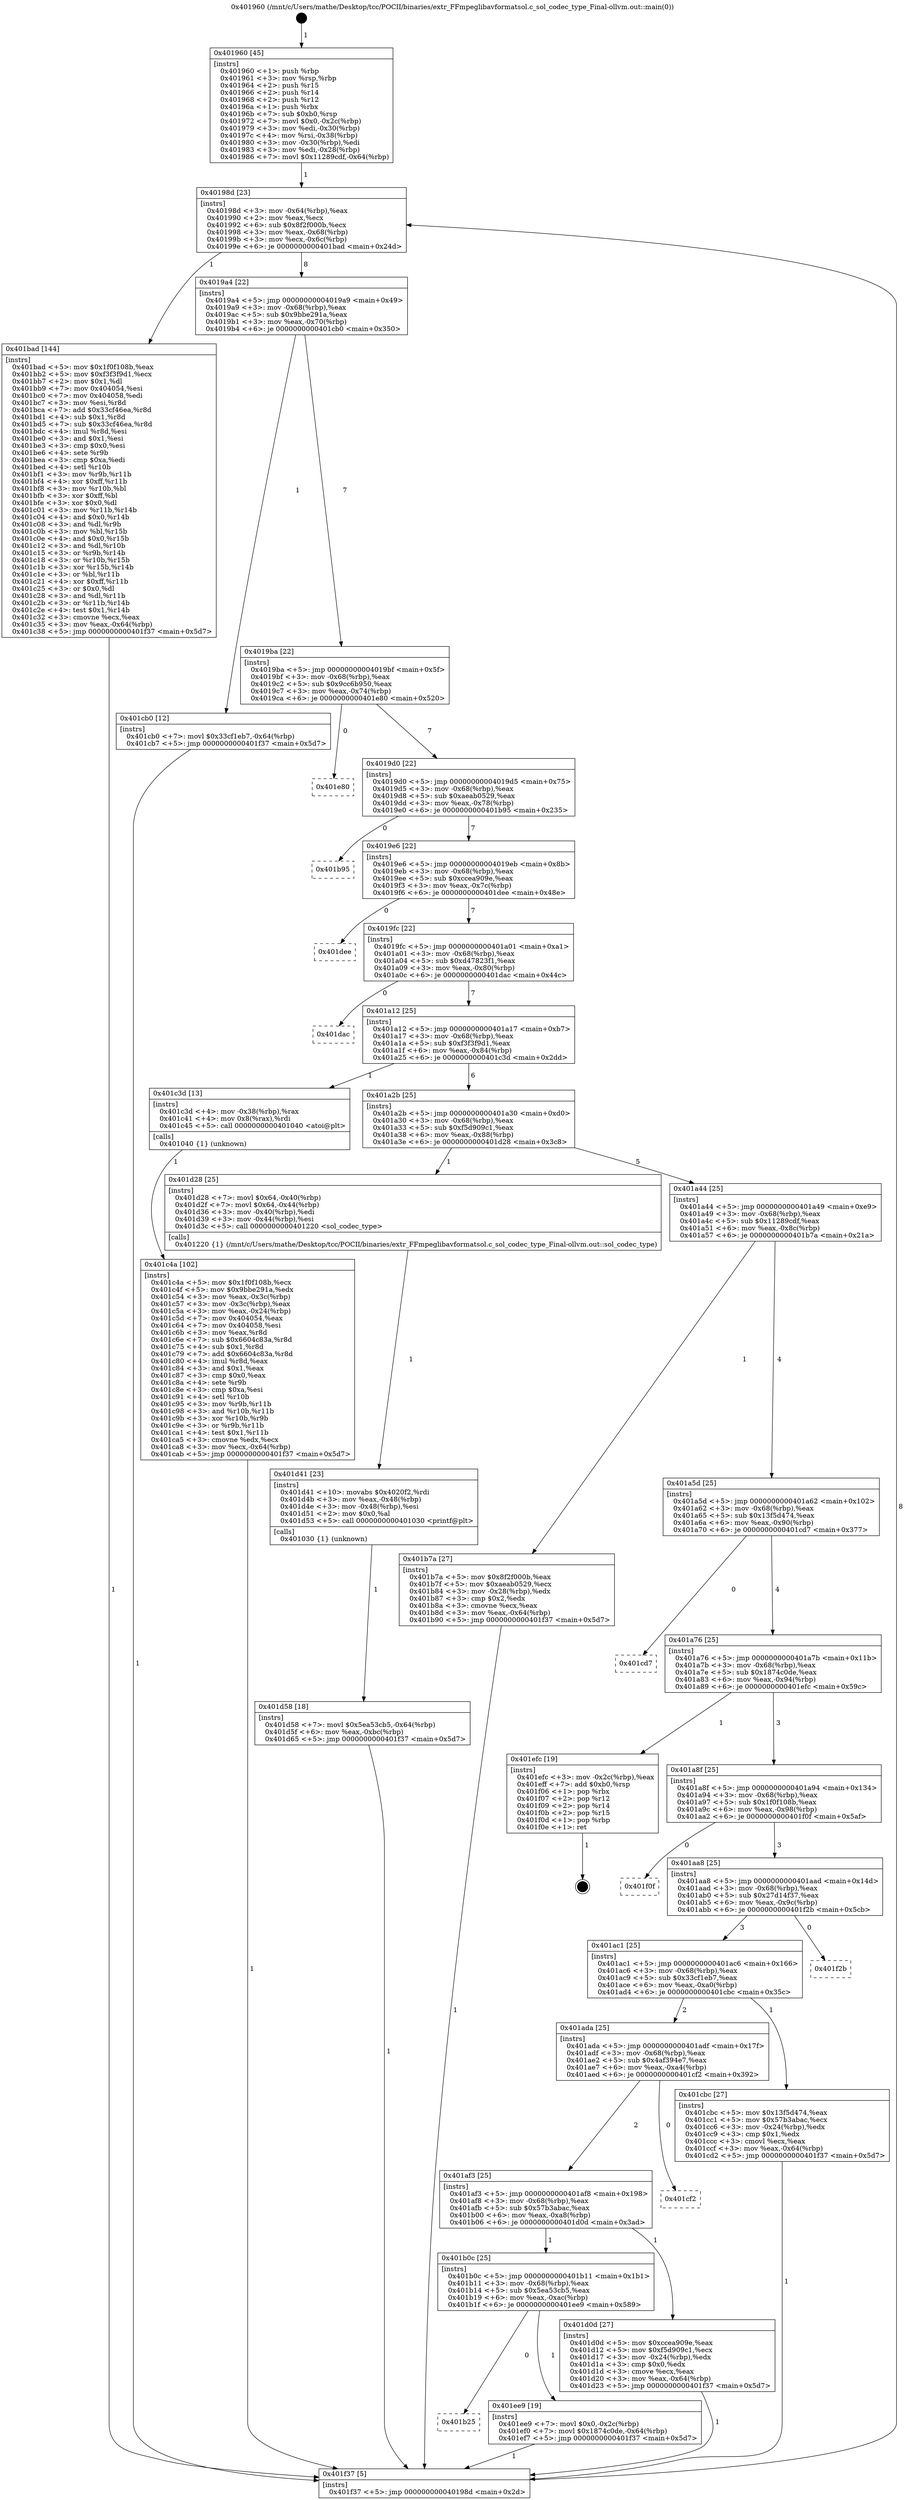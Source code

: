 digraph "0x401960" {
  label = "0x401960 (/mnt/c/Users/mathe/Desktop/tcc/POCII/binaries/extr_FFmpeglibavformatsol.c_sol_codec_type_Final-ollvm.out::main(0))"
  labelloc = "t"
  node[shape=record]

  Entry [label="",width=0.3,height=0.3,shape=circle,fillcolor=black,style=filled]
  "0x40198d" [label="{
     0x40198d [23]\l
     | [instrs]\l
     &nbsp;&nbsp;0x40198d \<+3\>: mov -0x64(%rbp),%eax\l
     &nbsp;&nbsp;0x401990 \<+2\>: mov %eax,%ecx\l
     &nbsp;&nbsp;0x401992 \<+6\>: sub $0x8f2f000b,%ecx\l
     &nbsp;&nbsp;0x401998 \<+3\>: mov %eax,-0x68(%rbp)\l
     &nbsp;&nbsp;0x40199b \<+3\>: mov %ecx,-0x6c(%rbp)\l
     &nbsp;&nbsp;0x40199e \<+6\>: je 0000000000401bad \<main+0x24d\>\l
  }"]
  "0x401bad" [label="{
     0x401bad [144]\l
     | [instrs]\l
     &nbsp;&nbsp;0x401bad \<+5\>: mov $0x1f0f108b,%eax\l
     &nbsp;&nbsp;0x401bb2 \<+5\>: mov $0xf3f3f9d1,%ecx\l
     &nbsp;&nbsp;0x401bb7 \<+2\>: mov $0x1,%dl\l
     &nbsp;&nbsp;0x401bb9 \<+7\>: mov 0x404054,%esi\l
     &nbsp;&nbsp;0x401bc0 \<+7\>: mov 0x404058,%edi\l
     &nbsp;&nbsp;0x401bc7 \<+3\>: mov %esi,%r8d\l
     &nbsp;&nbsp;0x401bca \<+7\>: add $0x33cf46ea,%r8d\l
     &nbsp;&nbsp;0x401bd1 \<+4\>: sub $0x1,%r8d\l
     &nbsp;&nbsp;0x401bd5 \<+7\>: sub $0x33cf46ea,%r8d\l
     &nbsp;&nbsp;0x401bdc \<+4\>: imul %r8d,%esi\l
     &nbsp;&nbsp;0x401be0 \<+3\>: and $0x1,%esi\l
     &nbsp;&nbsp;0x401be3 \<+3\>: cmp $0x0,%esi\l
     &nbsp;&nbsp;0x401be6 \<+4\>: sete %r9b\l
     &nbsp;&nbsp;0x401bea \<+3\>: cmp $0xa,%edi\l
     &nbsp;&nbsp;0x401bed \<+4\>: setl %r10b\l
     &nbsp;&nbsp;0x401bf1 \<+3\>: mov %r9b,%r11b\l
     &nbsp;&nbsp;0x401bf4 \<+4\>: xor $0xff,%r11b\l
     &nbsp;&nbsp;0x401bf8 \<+3\>: mov %r10b,%bl\l
     &nbsp;&nbsp;0x401bfb \<+3\>: xor $0xff,%bl\l
     &nbsp;&nbsp;0x401bfe \<+3\>: xor $0x0,%dl\l
     &nbsp;&nbsp;0x401c01 \<+3\>: mov %r11b,%r14b\l
     &nbsp;&nbsp;0x401c04 \<+4\>: and $0x0,%r14b\l
     &nbsp;&nbsp;0x401c08 \<+3\>: and %dl,%r9b\l
     &nbsp;&nbsp;0x401c0b \<+3\>: mov %bl,%r15b\l
     &nbsp;&nbsp;0x401c0e \<+4\>: and $0x0,%r15b\l
     &nbsp;&nbsp;0x401c12 \<+3\>: and %dl,%r10b\l
     &nbsp;&nbsp;0x401c15 \<+3\>: or %r9b,%r14b\l
     &nbsp;&nbsp;0x401c18 \<+3\>: or %r10b,%r15b\l
     &nbsp;&nbsp;0x401c1b \<+3\>: xor %r15b,%r14b\l
     &nbsp;&nbsp;0x401c1e \<+3\>: or %bl,%r11b\l
     &nbsp;&nbsp;0x401c21 \<+4\>: xor $0xff,%r11b\l
     &nbsp;&nbsp;0x401c25 \<+3\>: or $0x0,%dl\l
     &nbsp;&nbsp;0x401c28 \<+3\>: and %dl,%r11b\l
     &nbsp;&nbsp;0x401c2b \<+3\>: or %r11b,%r14b\l
     &nbsp;&nbsp;0x401c2e \<+4\>: test $0x1,%r14b\l
     &nbsp;&nbsp;0x401c32 \<+3\>: cmovne %ecx,%eax\l
     &nbsp;&nbsp;0x401c35 \<+3\>: mov %eax,-0x64(%rbp)\l
     &nbsp;&nbsp;0x401c38 \<+5\>: jmp 0000000000401f37 \<main+0x5d7\>\l
  }"]
  "0x4019a4" [label="{
     0x4019a4 [22]\l
     | [instrs]\l
     &nbsp;&nbsp;0x4019a4 \<+5\>: jmp 00000000004019a9 \<main+0x49\>\l
     &nbsp;&nbsp;0x4019a9 \<+3\>: mov -0x68(%rbp),%eax\l
     &nbsp;&nbsp;0x4019ac \<+5\>: sub $0x9bbe291a,%eax\l
     &nbsp;&nbsp;0x4019b1 \<+3\>: mov %eax,-0x70(%rbp)\l
     &nbsp;&nbsp;0x4019b4 \<+6\>: je 0000000000401cb0 \<main+0x350\>\l
  }"]
  Exit [label="",width=0.3,height=0.3,shape=circle,fillcolor=black,style=filled,peripheries=2]
  "0x401cb0" [label="{
     0x401cb0 [12]\l
     | [instrs]\l
     &nbsp;&nbsp;0x401cb0 \<+7\>: movl $0x33cf1eb7,-0x64(%rbp)\l
     &nbsp;&nbsp;0x401cb7 \<+5\>: jmp 0000000000401f37 \<main+0x5d7\>\l
  }"]
  "0x4019ba" [label="{
     0x4019ba [22]\l
     | [instrs]\l
     &nbsp;&nbsp;0x4019ba \<+5\>: jmp 00000000004019bf \<main+0x5f\>\l
     &nbsp;&nbsp;0x4019bf \<+3\>: mov -0x68(%rbp),%eax\l
     &nbsp;&nbsp;0x4019c2 \<+5\>: sub $0x9cc6b950,%eax\l
     &nbsp;&nbsp;0x4019c7 \<+3\>: mov %eax,-0x74(%rbp)\l
     &nbsp;&nbsp;0x4019ca \<+6\>: je 0000000000401e80 \<main+0x520\>\l
  }"]
  "0x401b25" [label="{
     0x401b25\l
  }", style=dashed]
  "0x401e80" [label="{
     0x401e80\l
  }", style=dashed]
  "0x4019d0" [label="{
     0x4019d0 [22]\l
     | [instrs]\l
     &nbsp;&nbsp;0x4019d0 \<+5\>: jmp 00000000004019d5 \<main+0x75\>\l
     &nbsp;&nbsp;0x4019d5 \<+3\>: mov -0x68(%rbp),%eax\l
     &nbsp;&nbsp;0x4019d8 \<+5\>: sub $0xaeab0529,%eax\l
     &nbsp;&nbsp;0x4019dd \<+3\>: mov %eax,-0x78(%rbp)\l
     &nbsp;&nbsp;0x4019e0 \<+6\>: je 0000000000401b95 \<main+0x235\>\l
  }"]
  "0x401ee9" [label="{
     0x401ee9 [19]\l
     | [instrs]\l
     &nbsp;&nbsp;0x401ee9 \<+7\>: movl $0x0,-0x2c(%rbp)\l
     &nbsp;&nbsp;0x401ef0 \<+7\>: movl $0x1874c0de,-0x64(%rbp)\l
     &nbsp;&nbsp;0x401ef7 \<+5\>: jmp 0000000000401f37 \<main+0x5d7\>\l
  }"]
  "0x401b95" [label="{
     0x401b95\l
  }", style=dashed]
  "0x4019e6" [label="{
     0x4019e6 [22]\l
     | [instrs]\l
     &nbsp;&nbsp;0x4019e6 \<+5\>: jmp 00000000004019eb \<main+0x8b\>\l
     &nbsp;&nbsp;0x4019eb \<+3\>: mov -0x68(%rbp),%eax\l
     &nbsp;&nbsp;0x4019ee \<+5\>: sub $0xccea909e,%eax\l
     &nbsp;&nbsp;0x4019f3 \<+3\>: mov %eax,-0x7c(%rbp)\l
     &nbsp;&nbsp;0x4019f6 \<+6\>: je 0000000000401dee \<main+0x48e\>\l
  }"]
  "0x401d58" [label="{
     0x401d58 [18]\l
     | [instrs]\l
     &nbsp;&nbsp;0x401d58 \<+7\>: movl $0x5ea53cb5,-0x64(%rbp)\l
     &nbsp;&nbsp;0x401d5f \<+6\>: mov %eax,-0xbc(%rbp)\l
     &nbsp;&nbsp;0x401d65 \<+5\>: jmp 0000000000401f37 \<main+0x5d7\>\l
  }"]
  "0x401dee" [label="{
     0x401dee\l
  }", style=dashed]
  "0x4019fc" [label="{
     0x4019fc [22]\l
     | [instrs]\l
     &nbsp;&nbsp;0x4019fc \<+5\>: jmp 0000000000401a01 \<main+0xa1\>\l
     &nbsp;&nbsp;0x401a01 \<+3\>: mov -0x68(%rbp),%eax\l
     &nbsp;&nbsp;0x401a04 \<+5\>: sub $0xd47823f1,%eax\l
     &nbsp;&nbsp;0x401a09 \<+3\>: mov %eax,-0x80(%rbp)\l
     &nbsp;&nbsp;0x401a0c \<+6\>: je 0000000000401dac \<main+0x44c\>\l
  }"]
  "0x401d41" [label="{
     0x401d41 [23]\l
     | [instrs]\l
     &nbsp;&nbsp;0x401d41 \<+10\>: movabs $0x4020f2,%rdi\l
     &nbsp;&nbsp;0x401d4b \<+3\>: mov %eax,-0x48(%rbp)\l
     &nbsp;&nbsp;0x401d4e \<+3\>: mov -0x48(%rbp),%esi\l
     &nbsp;&nbsp;0x401d51 \<+2\>: mov $0x0,%al\l
     &nbsp;&nbsp;0x401d53 \<+5\>: call 0000000000401030 \<printf@plt\>\l
     | [calls]\l
     &nbsp;&nbsp;0x401030 \{1\} (unknown)\l
  }"]
  "0x401dac" [label="{
     0x401dac\l
  }", style=dashed]
  "0x401a12" [label="{
     0x401a12 [25]\l
     | [instrs]\l
     &nbsp;&nbsp;0x401a12 \<+5\>: jmp 0000000000401a17 \<main+0xb7\>\l
     &nbsp;&nbsp;0x401a17 \<+3\>: mov -0x68(%rbp),%eax\l
     &nbsp;&nbsp;0x401a1a \<+5\>: sub $0xf3f3f9d1,%eax\l
     &nbsp;&nbsp;0x401a1f \<+6\>: mov %eax,-0x84(%rbp)\l
     &nbsp;&nbsp;0x401a25 \<+6\>: je 0000000000401c3d \<main+0x2dd\>\l
  }"]
  "0x401b0c" [label="{
     0x401b0c [25]\l
     | [instrs]\l
     &nbsp;&nbsp;0x401b0c \<+5\>: jmp 0000000000401b11 \<main+0x1b1\>\l
     &nbsp;&nbsp;0x401b11 \<+3\>: mov -0x68(%rbp),%eax\l
     &nbsp;&nbsp;0x401b14 \<+5\>: sub $0x5ea53cb5,%eax\l
     &nbsp;&nbsp;0x401b19 \<+6\>: mov %eax,-0xac(%rbp)\l
     &nbsp;&nbsp;0x401b1f \<+6\>: je 0000000000401ee9 \<main+0x589\>\l
  }"]
  "0x401c3d" [label="{
     0x401c3d [13]\l
     | [instrs]\l
     &nbsp;&nbsp;0x401c3d \<+4\>: mov -0x38(%rbp),%rax\l
     &nbsp;&nbsp;0x401c41 \<+4\>: mov 0x8(%rax),%rdi\l
     &nbsp;&nbsp;0x401c45 \<+5\>: call 0000000000401040 \<atoi@plt\>\l
     | [calls]\l
     &nbsp;&nbsp;0x401040 \{1\} (unknown)\l
  }"]
  "0x401a2b" [label="{
     0x401a2b [25]\l
     | [instrs]\l
     &nbsp;&nbsp;0x401a2b \<+5\>: jmp 0000000000401a30 \<main+0xd0\>\l
     &nbsp;&nbsp;0x401a30 \<+3\>: mov -0x68(%rbp),%eax\l
     &nbsp;&nbsp;0x401a33 \<+5\>: sub $0xf5d909c1,%eax\l
     &nbsp;&nbsp;0x401a38 \<+6\>: mov %eax,-0x88(%rbp)\l
     &nbsp;&nbsp;0x401a3e \<+6\>: je 0000000000401d28 \<main+0x3c8\>\l
  }"]
  "0x401d0d" [label="{
     0x401d0d [27]\l
     | [instrs]\l
     &nbsp;&nbsp;0x401d0d \<+5\>: mov $0xccea909e,%eax\l
     &nbsp;&nbsp;0x401d12 \<+5\>: mov $0xf5d909c1,%ecx\l
     &nbsp;&nbsp;0x401d17 \<+3\>: mov -0x24(%rbp),%edx\l
     &nbsp;&nbsp;0x401d1a \<+3\>: cmp $0x0,%edx\l
     &nbsp;&nbsp;0x401d1d \<+3\>: cmove %ecx,%eax\l
     &nbsp;&nbsp;0x401d20 \<+3\>: mov %eax,-0x64(%rbp)\l
     &nbsp;&nbsp;0x401d23 \<+5\>: jmp 0000000000401f37 \<main+0x5d7\>\l
  }"]
  "0x401d28" [label="{
     0x401d28 [25]\l
     | [instrs]\l
     &nbsp;&nbsp;0x401d28 \<+7\>: movl $0x64,-0x40(%rbp)\l
     &nbsp;&nbsp;0x401d2f \<+7\>: movl $0x64,-0x44(%rbp)\l
     &nbsp;&nbsp;0x401d36 \<+3\>: mov -0x40(%rbp),%edi\l
     &nbsp;&nbsp;0x401d39 \<+3\>: mov -0x44(%rbp),%esi\l
     &nbsp;&nbsp;0x401d3c \<+5\>: call 0000000000401220 \<sol_codec_type\>\l
     | [calls]\l
     &nbsp;&nbsp;0x401220 \{1\} (/mnt/c/Users/mathe/Desktop/tcc/POCII/binaries/extr_FFmpeglibavformatsol.c_sol_codec_type_Final-ollvm.out::sol_codec_type)\l
  }"]
  "0x401a44" [label="{
     0x401a44 [25]\l
     | [instrs]\l
     &nbsp;&nbsp;0x401a44 \<+5\>: jmp 0000000000401a49 \<main+0xe9\>\l
     &nbsp;&nbsp;0x401a49 \<+3\>: mov -0x68(%rbp),%eax\l
     &nbsp;&nbsp;0x401a4c \<+5\>: sub $0x11289cdf,%eax\l
     &nbsp;&nbsp;0x401a51 \<+6\>: mov %eax,-0x8c(%rbp)\l
     &nbsp;&nbsp;0x401a57 \<+6\>: je 0000000000401b7a \<main+0x21a\>\l
  }"]
  "0x401af3" [label="{
     0x401af3 [25]\l
     | [instrs]\l
     &nbsp;&nbsp;0x401af3 \<+5\>: jmp 0000000000401af8 \<main+0x198\>\l
     &nbsp;&nbsp;0x401af8 \<+3\>: mov -0x68(%rbp),%eax\l
     &nbsp;&nbsp;0x401afb \<+5\>: sub $0x57b3abac,%eax\l
     &nbsp;&nbsp;0x401b00 \<+6\>: mov %eax,-0xa8(%rbp)\l
     &nbsp;&nbsp;0x401b06 \<+6\>: je 0000000000401d0d \<main+0x3ad\>\l
  }"]
  "0x401b7a" [label="{
     0x401b7a [27]\l
     | [instrs]\l
     &nbsp;&nbsp;0x401b7a \<+5\>: mov $0x8f2f000b,%eax\l
     &nbsp;&nbsp;0x401b7f \<+5\>: mov $0xaeab0529,%ecx\l
     &nbsp;&nbsp;0x401b84 \<+3\>: mov -0x28(%rbp),%edx\l
     &nbsp;&nbsp;0x401b87 \<+3\>: cmp $0x2,%edx\l
     &nbsp;&nbsp;0x401b8a \<+3\>: cmovne %ecx,%eax\l
     &nbsp;&nbsp;0x401b8d \<+3\>: mov %eax,-0x64(%rbp)\l
     &nbsp;&nbsp;0x401b90 \<+5\>: jmp 0000000000401f37 \<main+0x5d7\>\l
  }"]
  "0x401a5d" [label="{
     0x401a5d [25]\l
     | [instrs]\l
     &nbsp;&nbsp;0x401a5d \<+5\>: jmp 0000000000401a62 \<main+0x102\>\l
     &nbsp;&nbsp;0x401a62 \<+3\>: mov -0x68(%rbp),%eax\l
     &nbsp;&nbsp;0x401a65 \<+5\>: sub $0x13f5d474,%eax\l
     &nbsp;&nbsp;0x401a6a \<+6\>: mov %eax,-0x90(%rbp)\l
     &nbsp;&nbsp;0x401a70 \<+6\>: je 0000000000401cd7 \<main+0x377\>\l
  }"]
  "0x401f37" [label="{
     0x401f37 [5]\l
     | [instrs]\l
     &nbsp;&nbsp;0x401f37 \<+5\>: jmp 000000000040198d \<main+0x2d\>\l
  }"]
  "0x401960" [label="{
     0x401960 [45]\l
     | [instrs]\l
     &nbsp;&nbsp;0x401960 \<+1\>: push %rbp\l
     &nbsp;&nbsp;0x401961 \<+3\>: mov %rsp,%rbp\l
     &nbsp;&nbsp;0x401964 \<+2\>: push %r15\l
     &nbsp;&nbsp;0x401966 \<+2\>: push %r14\l
     &nbsp;&nbsp;0x401968 \<+2\>: push %r12\l
     &nbsp;&nbsp;0x40196a \<+1\>: push %rbx\l
     &nbsp;&nbsp;0x40196b \<+7\>: sub $0xb0,%rsp\l
     &nbsp;&nbsp;0x401972 \<+7\>: movl $0x0,-0x2c(%rbp)\l
     &nbsp;&nbsp;0x401979 \<+3\>: mov %edi,-0x30(%rbp)\l
     &nbsp;&nbsp;0x40197c \<+4\>: mov %rsi,-0x38(%rbp)\l
     &nbsp;&nbsp;0x401980 \<+3\>: mov -0x30(%rbp),%edi\l
     &nbsp;&nbsp;0x401983 \<+3\>: mov %edi,-0x28(%rbp)\l
     &nbsp;&nbsp;0x401986 \<+7\>: movl $0x11289cdf,-0x64(%rbp)\l
  }"]
  "0x401c4a" [label="{
     0x401c4a [102]\l
     | [instrs]\l
     &nbsp;&nbsp;0x401c4a \<+5\>: mov $0x1f0f108b,%ecx\l
     &nbsp;&nbsp;0x401c4f \<+5\>: mov $0x9bbe291a,%edx\l
     &nbsp;&nbsp;0x401c54 \<+3\>: mov %eax,-0x3c(%rbp)\l
     &nbsp;&nbsp;0x401c57 \<+3\>: mov -0x3c(%rbp),%eax\l
     &nbsp;&nbsp;0x401c5a \<+3\>: mov %eax,-0x24(%rbp)\l
     &nbsp;&nbsp;0x401c5d \<+7\>: mov 0x404054,%eax\l
     &nbsp;&nbsp;0x401c64 \<+7\>: mov 0x404058,%esi\l
     &nbsp;&nbsp;0x401c6b \<+3\>: mov %eax,%r8d\l
     &nbsp;&nbsp;0x401c6e \<+7\>: sub $0x6604c83a,%r8d\l
     &nbsp;&nbsp;0x401c75 \<+4\>: sub $0x1,%r8d\l
     &nbsp;&nbsp;0x401c79 \<+7\>: add $0x6604c83a,%r8d\l
     &nbsp;&nbsp;0x401c80 \<+4\>: imul %r8d,%eax\l
     &nbsp;&nbsp;0x401c84 \<+3\>: and $0x1,%eax\l
     &nbsp;&nbsp;0x401c87 \<+3\>: cmp $0x0,%eax\l
     &nbsp;&nbsp;0x401c8a \<+4\>: sete %r9b\l
     &nbsp;&nbsp;0x401c8e \<+3\>: cmp $0xa,%esi\l
     &nbsp;&nbsp;0x401c91 \<+4\>: setl %r10b\l
     &nbsp;&nbsp;0x401c95 \<+3\>: mov %r9b,%r11b\l
     &nbsp;&nbsp;0x401c98 \<+3\>: and %r10b,%r11b\l
     &nbsp;&nbsp;0x401c9b \<+3\>: xor %r10b,%r9b\l
     &nbsp;&nbsp;0x401c9e \<+3\>: or %r9b,%r11b\l
     &nbsp;&nbsp;0x401ca1 \<+4\>: test $0x1,%r11b\l
     &nbsp;&nbsp;0x401ca5 \<+3\>: cmovne %edx,%ecx\l
     &nbsp;&nbsp;0x401ca8 \<+3\>: mov %ecx,-0x64(%rbp)\l
     &nbsp;&nbsp;0x401cab \<+5\>: jmp 0000000000401f37 \<main+0x5d7\>\l
  }"]
  "0x401cf2" [label="{
     0x401cf2\l
  }", style=dashed]
  "0x401cd7" [label="{
     0x401cd7\l
  }", style=dashed]
  "0x401a76" [label="{
     0x401a76 [25]\l
     | [instrs]\l
     &nbsp;&nbsp;0x401a76 \<+5\>: jmp 0000000000401a7b \<main+0x11b\>\l
     &nbsp;&nbsp;0x401a7b \<+3\>: mov -0x68(%rbp),%eax\l
     &nbsp;&nbsp;0x401a7e \<+5\>: sub $0x1874c0de,%eax\l
     &nbsp;&nbsp;0x401a83 \<+6\>: mov %eax,-0x94(%rbp)\l
     &nbsp;&nbsp;0x401a89 \<+6\>: je 0000000000401efc \<main+0x59c\>\l
  }"]
  "0x401ada" [label="{
     0x401ada [25]\l
     | [instrs]\l
     &nbsp;&nbsp;0x401ada \<+5\>: jmp 0000000000401adf \<main+0x17f\>\l
     &nbsp;&nbsp;0x401adf \<+3\>: mov -0x68(%rbp),%eax\l
     &nbsp;&nbsp;0x401ae2 \<+5\>: sub $0x4af394e7,%eax\l
     &nbsp;&nbsp;0x401ae7 \<+6\>: mov %eax,-0xa4(%rbp)\l
     &nbsp;&nbsp;0x401aed \<+6\>: je 0000000000401cf2 \<main+0x392\>\l
  }"]
  "0x401efc" [label="{
     0x401efc [19]\l
     | [instrs]\l
     &nbsp;&nbsp;0x401efc \<+3\>: mov -0x2c(%rbp),%eax\l
     &nbsp;&nbsp;0x401eff \<+7\>: add $0xb0,%rsp\l
     &nbsp;&nbsp;0x401f06 \<+1\>: pop %rbx\l
     &nbsp;&nbsp;0x401f07 \<+2\>: pop %r12\l
     &nbsp;&nbsp;0x401f09 \<+2\>: pop %r14\l
     &nbsp;&nbsp;0x401f0b \<+2\>: pop %r15\l
     &nbsp;&nbsp;0x401f0d \<+1\>: pop %rbp\l
     &nbsp;&nbsp;0x401f0e \<+1\>: ret\l
  }"]
  "0x401a8f" [label="{
     0x401a8f [25]\l
     | [instrs]\l
     &nbsp;&nbsp;0x401a8f \<+5\>: jmp 0000000000401a94 \<main+0x134\>\l
     &nbsp;&nbsp;0x401a94 \<+3\>: mov -0x68(%rbp),%eax\l
     &nbsp;&nbsp;0x401a97 \<+5\>: sub $0x1f0f108b,%eax\l
     &nbsp;&nbsp;0x401a9c \<+6\>: mov %eax,-0x98(%rbp)\l
     &nbsp;&nbsp;0x401aa2 \<+6\>: je 0000000000401f0f \<main+0x5af\>\l
  }"]
  "0x401cbc" [label="{
     0x401cbc [27]\l
     | [instrs]\l
     &nbsp;&nbsp;0x401cbc \<+5\>: mov $0x13f5d474,%eax\l
     &nbsp;&nbsp;0x401cc1 \<+5\>: mov $0x57b3abac,%ecx\l
     &nbsp;&nbsp;0x401cc6 \<+3\>: mov -0x24(%rbp),%edx\l
     &nbsp;&nbsp;0x401cc9 \<+3\>: cmp $0x1,%edx\l
     &nbsp;&nbsp;0x401ccc \<+3\>: cmovl %ecx,%eax\l
     &nbsp;&nbsp;0x401ccf \<+3\>: mov %eax,-0x64(%rbp)\l
     &nbsp;&nbsp;0x401cd2 \<+5\>: jmp 0000000000401f37 \<main+0x5d7\>\l
  }"]
  "0x401f0f" [label="{
     0x401f0f\l
  }", style=dashed]
  "0x401aa8" [label="{
     0x401aa8 [25]\l
     | [instrs]\l
     &nbsp;&nbsp;0x401aa8 \<+5\>: jmp 0000000000401aad \<main+0x14d\>\l
     &nbsp;&nbsp;0x401aad \<+3\>: mov -0x68(%rbp),%eax\l
     &nbsp;&nbsp;0x401ab0 \<+5\>: sub $0x27d14f37,%eax\l
     &nbsp;&nbsp;0x401ab5 \<+6\>: mov %eax,-0x9c(%rbp)\l
     &nbsp;&nbsp;0x401abb \<+6\>: je 0000000000401f2b \<main+0x5cb\>\l
  }"]
  "0x401ac1" [label="{
     0x401ac1 [25]\l
     | [instrs]\l
     &nbsp;&nbsp;0x401ac1 \<+5\>: jmp 0000000000401ac6 \<main+0x166\>\l
     &nbsp;&nbsp;0x401ac6 \<+3\>: mov -0x68(%rbp),%eax\l
     &nbsp;&nbsp;0x401ac9 \<+5\>: sub $0x33cf1eb7,%eax\l
     &nbsp;&nbsp;0x401ace \<+6\>: mov %eax,-0xa0(%rbp)\l
     &nbsp;&nbsp;0x401ad4 \<+6\>: je 0000000000401cbc \<main+0x35c\>\l
  }"]
  "0x401f2b" [label="{
     0x401f2b\l
  }", style=dashed]
  Entry -> "0x401960" [label=" 1"]
  "0x40198d" -> "0x401bad" [label=" 1"]
  "0x40198d" -> "0x4019a4" [label=" 8"]
  "0x401efc" -> Exit [label=" 1"]
  "0x4019a4" -> "0x401cb0" [label=" 1"]
  "0x4019a4" -> "0x4019ba" [label=" 7"]
  "0x401ee9" -> "0x401f37" [label=" 1"]
  "0x4019ba" -> "0x401e80" [label=" 0"]
  "0x4019ba" -> "0x4019d0" [label=" 7"]
  "0x401b0c" -> "0x401b25" [label=" 0"]
  "0x4019d0" -> "0x401b95" [label=" 0"]
  "0x4019d0" -> "0x4019e6" [label=" 7"]
  "0x401b0c" -> "0x401ee9" [label=" 1"]
  "0x4019e6" -> "0x401dee" [label=" 0"]
  "0x4019e6" -> "0x4019fc" [label=" 7"]
  "0x401d58" -> "0x401f37" [label=" 1"]
  "0x4019fc" -> "0x401dac" [label=" 0"]
  "0x4019fc" -> "0x401a12" [label=" 7"]
  "0x401d41" -> "0x401d58" [label=" 1"]
  "0x401a12" -> "0x401c3d" [label=" 1"]
  "0x401a12" -> "0x401a2b" [label=" 6"]
  "0x401d28" -> "0x401d41" [label=" 1"]
  "0x401a2b" -> "0x401d28" [label=" 1"]
  "0x401a2b" -> "0x401a44" [label=" 5"]
  "0x401d0d" -> "0x401f37" [label=" 1"]
  "0x401a44" -> "0x401b7a" [label=" 1"]
  "0x401a44" -> "0x401a5d" [label=" 4"]
  "0x401b7a" -> "0x401f37" [label=" 1"]
  "0x401960" -> "0x40198d" [label=" 1"]
  "0x401f37" -> "0x40198d" [label=" 8"]
  "0x401bad" -> "0x401f37" [label=" 1"]
  "0x401c3d" -> "0x401c4a" [label=" 1"]
  "0x401c4a" -> "0x401f37" [label=" 1"]
  "0x401cb0" -> "0x401f37" [label=" 1"]
  "0x401af3" -> "0x401d0d" [label=" 1"]
  "0x401a5d" -> "0x401cd7" [label=" 0"]
  "0x401a5d" -> "0x401a76" [label=" 4"]
  "0x401af3" -> "0x401b0c" [label=" 1"]
  "0x401a76" -> "0x401efc" [label=" 1"]
  "0x401a76" -> "0x401a8f" [label=" 3"]
  "0x401ada" -> "0x401cf2" [label=" 0"]
  "0x401a8f" -> "0x401f0f" [label=" 0"]
  "0x401a8f" -> "0x401aa8" [label=" 3"]
  "0x401ada" -> "0x401af3" [label=" 2"]
  "0x401aa8" -> "0x401f2b" [label=" 0"]
  "0x401aa8" -> "0x401ac1" [label=" 3"]
  "0x401cbc" -> "0x401f37" [label=" 1"]
  "0x401ac1" -> "0x401cbc" [label=" 1"]
  "0x401ac1" -> "0x401ada" [label=" 2"]
}
